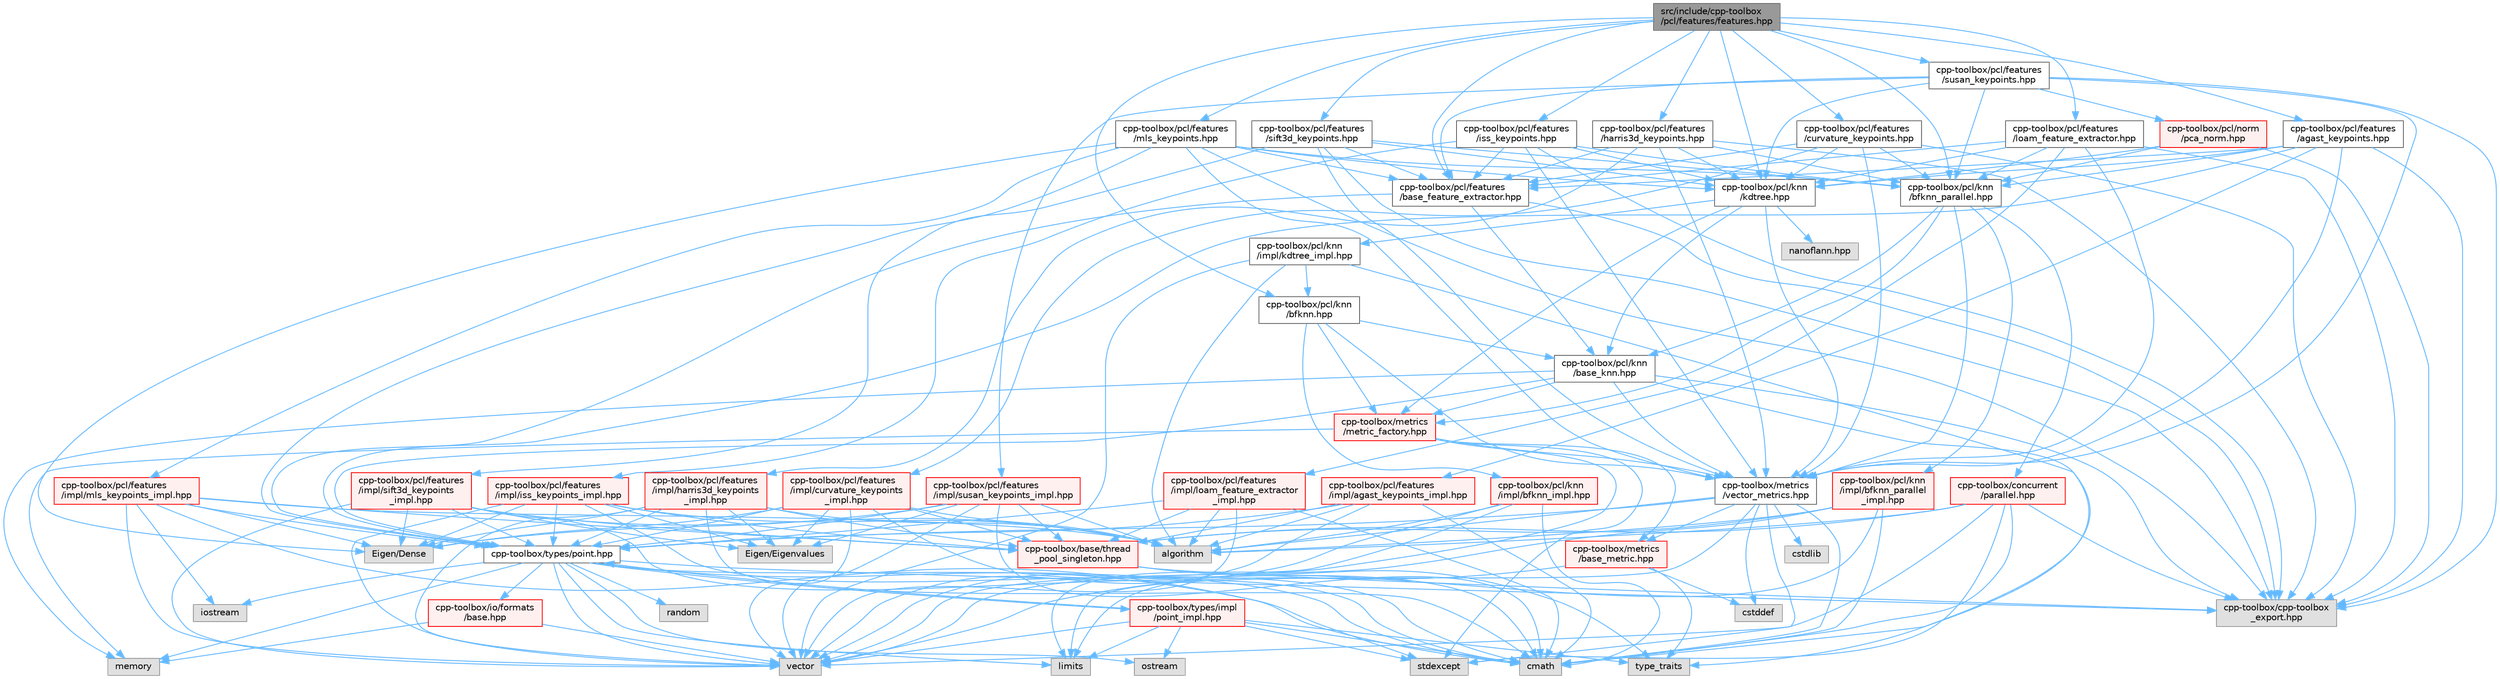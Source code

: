 digraph "src/include/cpp-toolbox/pcl/features/features.hpp"
{
 // LATEX_PDF_SIZE
  bgcolor="transparent";
  edge [fontname=Helvetica,fontsize=10,labelfontname=Helvetica,labelfontsize=10];
  node [fontname=Helvetica,fontsize=10,shape=box,height=0.2,width=0.4];
  Node1 [id="Node000001",label="src/include/cpp-toolbox\l/pcl/features/features.hpp",height=0.2,width=0.4,color="gray40", fillcolor="grey60", style="filled", fontcolor="black",tooltip="PCL特征提取器集合头文件 / PCL feature extractors collection header file."];
  Node1 -> Node2 [id="edge1_Node000001_Node000002",color="steelblue1",style="solid",tooltip=" "];
  Node2 [id="Node000002",label="cpp-toolbox/pcl/features\l/base_feature_extractor.hpp",height=0.2,width=0.4,color="grey40", fillcolor="white", style="filled",URL="$base__feature__extractor_8hpp.html",tooltip=" "];
  Node2 -> Node3 [id="edge2_Node000002_Node000003",color="steelblue1",style="solid",tooltip=" "];
  Node3 [id="Node000003",label="cpp-toolbox/cpp-toolbox\l_export.hpp",height=0.2,width=0.4,color="grey60", fillcolor="#E0E0E0", style="filled",tooltip=" "];
  Node2 -> Node4 [id="edge3_Node000002_Node000004",color="steelblue1",style="solid",tooltip=" "];
  Node4 [id="Node000004",label="cpp-toolbox/pcl/knn\l/base_knn.hpp",height=0.2,width=0.4,color="grey40", fillcolor="white", style="filled",URL="$base__knn_8hpp.html",tooltip=" "];
  Node4 -> Node5 [id="edge4_Node000004_Node000005",color="steelblue1",style="solid",tooltip=" "];
  Node5 [id="Node000005",label="memory",height=0.2,width=0.4,color="grey60", fillcolor="#E0E0E0", style="filled",tooltip=" "];
  Node4 -> Node6 [id="edge5_Node000004_Node000006",color="steelblue1",style="solid",tooltip=" "];
  Node6 [id="Node000006",label="type_traits",height=0.2,width=0.4,color="grey60", fillcolor="#E0E0E0", style="filled",tooltip=" "];
  Node4 -> Node3 [id="edge6_Node000004_Node000003",color="steelblue1",style="solid",tooltip=" "];
  Node4 -> Node7 [id="edge7_Node000004_Node000007",color="steelblue1",style="solid",tooltip=" "];
  Node7 [id="Node000007",label="cpp-toolbox/types/point.hpp",height=0.2,width=0.4,color="grey40", fillcolor="white", style="filled",URL="$point_8hpp.html",tooltip=" "];
  Node7 -> Node8 [id="edge8_Node000007_Node000008",color="steelblue1",style="solid",tooltip=" "];
  Node8 [id="Node000008",label="cmath",height=0.2,width=0.4,color="grey60", fillcolor="#E0E0E0", style="filled",tooltip=" "];
  Node7 -> Node9 [id="edge9_Node000007_Node000009",color="steelblue1",style="solid",tooltip=" "];
  Node9 [id="Node000009",label="iostream",height=0.2,width=0.4,color="grey60", fillcolor="#E0E0E0", style="filled",tooltip=" "];
  Node7 -> Node10 [id="edge10_Node000007_Node000010",color="steelblue1",style="solid",tooltip=" "];
  Node10 [id="Node000010",label="limits",height=0.2,width=0.4,color="grey60", fillcolor="#E0E0E0", style="filled",tooltip=" "];
  Node7 -> Node5 [id="edge11_Node000007_Node000005",color="steelblue1",style="solid",tooltip=" "];
  Node7 -> Node11 [id="edge12_Node000007_Node000011",color="steelblue1",style="solid",tooltip=" "];
  Node11 [id="Node000011",label="ostream",height=0.2,width=0.4,color="grey60", fillcolor="#E0E0E0", style="filled",tooltip=" "];
  Node7 -> Node12 [id="edge13_Node000007_Node000012",color="steelblue1",style="solid",tooltip=" "];
  Node12 [id="Node000012",label="random",height=0.2,width=0.4,color="grey60", fillcolor="#E0E0E0", style="filled",tooltip=" "];
  Node7 -> Node13 [id="edge14_Node000007_Node000013",color="steelblue1",style="solid",tooltip=" "];
  Node13 [id="Node000013",label="stdexcept",height=0.2,width=0.4,color="grey60", fillcolor="#E0E0E0", style="filled",tooltip=" "];
  Node7 -> Node14 [id="edge15_Node000007_Node000014",color="steelblue1",style="solid",tooltip=" "];
  Node14 [id="Node000014",label="vector",height=0.2,width=0.4,color="grey60", fillcolor="#E0E0E0", style="filled",tooltip=" "];
  Node7 -> Node3 [id="edge16_Node000007_Node000003",color="steelblue1",style="solid",tooltip=" "];
  Node7 -> Node15 [id="edge17_Node000007_Node000015",color="steelblue1",style="solid",tooltip=" "];
  Node15 [id="Node000015",label="cpp-toolbox/io/formats\l/base.hpp",height=0.2,width=0.4,color="red", fillcolor="#FFF0F0", style="filled",URL="$io_2formats_2base_8hpp.html",tooltip=" "];
  Node15 -> Node5 [id="edge18_Node000015_Node000005",color="steelblue1",style="solid",tooltip=" "];
  Node15 -> Node14 [id="edge19_Node000015_Node000014",color="steelblue1",style="solid",tooltip=" "];
  Node7 -> Node25 [id="edge20_Node000007_Node000025",color="steelblue1",style="solid",tooltip=" "];
  Node25 [id="Node000025",label="cpp-toolbox/types/impl\l/point_impl.hpp",height=0.2,width=0.4,color="red", fillcolor="#FFF0F0", style="filled",URL="$point__impl_8hpp.html",tooltip=" "];
  Node25 -> Node8 [id="edge21_Node000025_Node000008",color="steelblue1",style="solid",tooltip=" "];
  Node25 -> Node10 [id="edge22_Node000025_Node000010",color="steelblue1",style="solid",tooltip=" "];
  Node25 -> Node11 [id="edge23_Node000025_Node000011",color="steelblue1",style="solid",tooltip=" "];
  Node25 -> Node13 [id="edge24_Node000025_Node000013",color="steelblue1",style="solid",tooltip=" "];
  Node25 -> Node6 [id="edge25_Node000025_Node000006",color="steelblue1",style="solid",tooltip=" "];
  Node25 -> Node14 [id="edge26_Node000025_Node000014",color="steelblue1",style="solid",tooltip=" "];
  Node25 -> Node7 [id="edge27_Node000025_Node000007",color="steelblue1",style="solid",tooltip=" "];
  Node4 -> Node27 [id="edge28_Node000004_Node000027",color="steelblue1",style="solid",tooltip=" "];
  Node27 [id="Node000027",label="cpp-toolbox/metrics\l/vector_metrics.hpp",height=0.2,width=0.4,color="grey40", fillcolor="white", style="filled",URL="$vector__metrics_8hpp.html",tooltip=" "];
  Node27 -> Node28 [id="edge29_Node000027_Node000028",color="steelblue1",style="solid",tooltip=" "];
  Node28 [id="Node000028",label="algorithm",height=0.2,width=0.4,color="grey60", fillcolor="#E0E0E0", style="filled",tooltip=" "];
  Node27 -> Node8 [id="edge30_Node000027_Node000008",color="steelblue1",style="solid",tooltip=" "];
  Node27 -> Node29 [id="edge31_Node000027_Node000029",color="steelblue1",style="solid",tooltip=" "];
  Node29 [id="Node000029",label="cstddef",height=0.2,width=0.4,color="grey60", fillcolor="#E0E0E0", style="filled",tooltip=" "];
  Node27 -> Node30 [id="edge32_Node000027_Node000030",color="steelblue1",style="solid",tooltip=" "];
  Node30 [id="Node000030",label="cstdlib",height=0.2,width=0.4,color="grey60", fillcolor="#E0E0E0", style="filled",tooltip=" "];
  Node27 -> Node10 [id="edge33_Node000027_Node000010",color="steelblue1",style="solid",tooltip=" "];
  Node27 -> Node13 [id="edge34_Node000027_Node000013",color="steelblue1",style="solid",tooltip=" "];
  Node27 -> Node31 [id="edge35_Node000027_Node000031",color="steelblue1",style="solid",tooltip=" "];
  Node31 [id="Node000031",label="cpp-toolbox/metrics\l/base_metric.hpp",height=0.2,width=0.4,color="red", fillcolor="#FFF0F0", style="filled",URL="$base__metric_8hpp.html",tooltip=" "];
  Node31 -> Node29 [id="edge36_Node000031_Node000029",color="steelblue1",style="solid",tooltip=" "];
  Node31 -> Node14 [id="edge37_Node000031_Node000014",color="steelblue1",style="solid",tooltip=" "];
  Node31 -> Node6 [id="edge38_Node000031_Node000006",color="steelblue1",style="solid",tooltip=" "];
  Node27 -> Node7 [id="edge39_Node000027_Node000007",color="steelblue1",style="solid",tooltip=" "];
  Node4 -> Node33 [id="edge40_Node000004_Node000033",color="steelblue1",style="solid",tooltip=" "];
  Node33 [id="Node000033",label="cpp-toolbox/metrics\l/metric_factory.hpp",height=0.2,width=0.4,color="red", fillcolor="#FFF0F0", style="filled",URL="$metric__factory_8hpp.html",tooltip=" "];
  Node33 -> Node5 [id="edge41_Node000033_Node000005",color="steelblue1",style="solid",tooltip=" "];
  Node33 -> Node13 [id="edge42_Node000033_Node000013",color="steelblue1",style="solid",tooltip=" "];
  Node33 -> Node14 [id="edge43_Node000033_Node000014",color="steelblue1",style="solid",tooltip=" "];
  Node33 -> Node31 [id="edge44_Node000033_Node000031",color="steelblue1",style="solid",tooltip=" "];
  Node33 -> Node27 [id="edge45_Node000033_Node000027",color="steelblue1",style="solid",tooltip=" "];
  Node2 -> Node7 [id="edge46_Node000002_Node000007",color="steelblue1",style="solid",tooltip=" "];
  Node1 -> Node40 [id="edge47_Node000001_Node000040",color="steelblue1",style="solid",tooltip=" "];
  Node40 [id="Node000040",label="cpp-toolbox/pcl/features\l/curvature_keypoints.hpp",height=0.2,width=0.4,color="grey40", fillcolor="white", style="filled",URL="$curvature__keypoints_8hpp.html",tooltip=" "];
  Node40 -> Node3 [id="edge48_Node000040_Node000003",color="steelblue1",style="solid",tooltip=" "];
  Node40 -> Node2 [id="edge49_Node000040_Node000002",color="steelblue1",style="solid",tooltip=" "];
  Node40 -> Node41 [id="edge50_Node000040_Node000041",color="steelblue1",style="solid",tooltip=" "];
  Node41 [id="Node000041",label="cpp-toolbox/pcl/knn\l/kdtree.hpp",height=0.2,width=0.4,color="grey40", fillcolor="white", style="filled",URL="$kdtree_8hpp.html",tooltip=" "];
  Node41 -> Node4 [id="edge51_Node000041_Node000004",color="steelblue1",style="solid",tooltip=" "];
  Node41 -> Node33 [id="edge52_Node000041_Node000033",color="steelblue1",style="solid",tooltip=" "];
  Node41 -> Node27 [id="edge53_Node000041_Node000027",color="steelblue1",style="solid",tooltip=" "];
  Node41 -> Node42 [id="edge54_Node000041_Node000042",color="steelblue1",style="solid",tooltip=" "];
  Node42 [id="Node000042",label="nanoflann.hpp",height=0.2,width=0.4,color="grey60", fillcolor="#E0E0E0", style="filled",tooltip=" "];
  Node41 -> Node43 [id="edge55_Node000041_Node000043",color="steelblue1",style="solid",tooltip=" "];
  Node43 [id="Node000043",label="cpp-toolbox/pcl/knn\l/impl/kdtree_impl.hpp",height=0.2,width=0.4,color="grey40", fillcolor="white", style="filled",URL="$kdtree__impl_8hpp.html",tooltip=" "];
  Node43 -> Node28 [id="edge56_Node000043_Node000028",color="steelblue1",style="solid",tooltip=" "];
  Node43 -> Node8 [id="edge57_Node000043_Node000008",color="steelblue1",style="solid",tooltip=" "];
  Node43 -> Node14 [id="edge58_Node000043_Node000014",color="steelblue1",style="solid",tooltip=" "];
  Node43 -> Node44 [id="edge59_Node000043_Node000044",color="steelblue1",style="solid",tooltip=" "];
  Node44 [id="Node000044",label="cpp-toolbox/pcl/knn\l/bfknn.hpp",height=0.2,width=0.4,color="grey40", fillcolor="white", style="filled",URL="$bfknn_8hpp.html",tooltip=" "];
  Node44 -> Node4 [id="edge60_Node000044_Node000004",color="steelblue1",style="solid",tooltip=" "];
  Node44 -> Node33 [id="edge61_Node000044_Node000033",color="steelblue1",style="solid",tooltip=" "];
  Node44 -> Node27 [id="edge62_Node000044_Node000027",color="steelblue1",style="solid",tooltip=" "];
  Node44 -> Node45 [id="edge63_Node000044_Node000045",color="steelblue1",style="solid",tooltip=" "];
  Node45 [id="Node000045",label="cpp-toolbox/pcl/knn\l/impl/bfknn_impl.hpp",height=0.2,width=0.4,color="red", fillcolor="#FFF0F0", style="filled",URL="$bfknn__impl_8hpp.html",tooltip=" "];
  Node45 -> Node28 [id="edge64_Node000045_Node000028",color="steelblue1",style="solid",tooltip=" "];
  Node45 -> Node8 [id="edge65_Node000045_Node000008",color="steelblue1",style="solid",tooltip=" "];
  Node45 -> Node10 [id="edge66_Node000045_Node000010",color="steelblue1",style="solid",tooltip=" "];
  Node45 -> Node14 [id="edge67_Node000045_Node000014",color="steelblue1",style="solid",tooltip=" "];
  Node40 -> Node47 [id="edge68_Node000040_Node000047",color="steelblue1",style="solid",tooltip=" "];
  Node47 [id="Node000047",label="cpp-toolbox/pcl/knn\l/bfknn_parallel.hpp",height=0.2,width=0.4,color="grey40", fillcolor="white", style="filled",URL="$bfknn__parallel_8hpp.html",tooltip=" "];
  Node47 -> Node48 [id="edge69_Node000047_Node000048",color="steelblue1",style="solid",tooltip=" "];
  Node48 [id="Node000048",label="cpp-toolbox/concurrent\l/parallel.hpp",height=0.2,width=0.4,color="red", fillcolor="#FFF0F0", style="filled",URL="$parallel_8hpp.html",tooltip=" "];
  Node48 -> Node28 [id="edge70_Node000048_Node000028",color="steelblue1",style="solid",tooltip=" "];
  Node48 -> Node8 [id="edge71_Node000048_Node000008",color="steelblue1",style="solid",tooltip=" "];
  Node48 -> Node13 [id="edge72_Node000048_Node000013",color="steelblue1",style="solid",tooltip=" "];
  Node48 -> Node14 [id="edge73_Node000048_Node000014",color="steelblue1",style="solid",tooltip=" "];
  Node48 -> Node3 [id="edge74_Node000048_Node000003",color="steelblue1",style="solid",tooltip=" "];
  Node48 -> Node50 [id="edge75_Node000048_Node000050",color="steelblue1",style="solid",tooltip=" "];
  Node50 [id="Node000050",label="cpp-toolbox/base/thread\l_pool_singleton.hpp",height=0.2,width=0.4,color="red", fillcolor="#FFF0F0", style="filled",URL="$thread__pool__singleton_8hpp.html",tooltip=" "];
  Node50 -> Node6 [id="edge76_Node000050_Node000006",color="steelblue1",style="solid",tooltip=" "];
  Node50 -> Node3 [id="edge77_Node000050_Node000003",color="steelblue1",style="solid",tooltip=" "];
  Node47 -> Node4 [id="edge78_Node000047_Node000004",color="steelblue1",style="solid",tooltip=" "];
  Node47 -> Node33 [id="edge79_Node000047_Node000033",color="steelblue1",style="solid",tooltip=" "];
  Node47 -> Node27 [id="edge80_Node000047_Node000027",color="steelblue1",style="solid",tooltip=" "];
  Node47 -> Node59 [id="edge81_Node000047_Node000059",color="steelblue1",style="solid",tooltip=" "];
  Node59 [id="Node000059",label="cpp-toolbox/pcl/knn\l/impl/bfknn_parallel\l_impl.hpp",height=0.2,width=0.4,color="red", fillcolor="#FFF0F0", style="filled",URL="$bfknn__parallel__impl_8hpp.html",tooltip=" "];
  Node59 -> Node28 [id="edge82_Node000059_Node000028",color="steelblue1",style="solid",tooltip=" "];
  Node59 -> Node8 [id="edge83_Node000059_Node000008",color="steelblue1",style="solid",tooltip=" "];
  Node59 -> Node10 [id="edge84_Node000059_Node000010",color="steelblue1",style="solid",tooltip=" "];
  Node59 -> Node14 [id="edge85_Node000059_Node000014",color="steelblue1",style="solid",tooltip=" "];
  Node59 -> Node50 [id="edge86_Node000059_Node000050",color="steelblue1",style="solid",tooltip=" "];
  Node40 -> Node27 [id="edge87_Node000040_Node000027",color="steelblue1",style="solid",tooltip=" "];
  Node40 -> Node60 [id="edge88_Node000040_Node000060",color="steelblue1",style="solid",tooltip=" "];
  Node60 [id="Node000060",label="cpp-toolbox/pcl/features\l/impl/curvature_keypoints\l_impl.hpp",height=0.2,width=0.4,color="red", fillcolor="#FFF0F0", style="filled",URL="$curvature__keypoints__impl_8hpp.html",tooltip=" "];
  Node60 -> Node50 [id="edge89_Node000060_Node000050",color="steelblue1",style="solid",tooltip=" "];
  Node60 -> Node7 [id="edge90_Node000060_Node000007",color="steelblue1",style="solid",tooltip=" "];
  Node60 -> Node61 [id="edge91_Node000060_Node000061",color="steelblue1",style="solid",tooltip=" "];
  Node61 [id="Node000061",label="Eigen/Dense",height=0.2,width=0.4,color="grey60", fillcolor="#E0E0E0", style="filled",tooltip=" "];
  Node60 -> Node62 [id="edge92_Node000060_Node000062",color="steelblue1",style="solid",tooltip=" "];
  Node62 [id="Node000062",label="Eigen/Eigenvalues",height=0.2,width=0.4,color="grey60", fillcolor="#E0E0E0", style="filled",tooltip=" "];
  Node60 -> Node28 [id="edge93_Node000060_Node000028",color="steelblue1",style="solid",tooltip=" "];
  Node60 -> Node8 [id="edge94_Node000060_Node000008",color="steelblue1",style="solid",tooltip=" "];
  Node60 -> Node14 [id="edge95_Node000060_Node000014",color="steelblue1",style="solid",tooltip=" "];
  Node1 -> Node63 [id="edge96_Node000001_Node000063",color="steelblue1",style="solid",tooltip=" "];
  Node63 [id="Node000063",label="cpp-toolbox/pcl/features\l/iss_keypoints.hpp",height=0.2,width=0.4,color="grey40", fillcolor="white", style="filled",URL="$iss__keypoints_8hpp.html",tooltip=" "];
  Node63 -> Node3 [id="edge97_Node000063_Node000003",color="steelblue1",style="solid",tooltip=" "];
  Node63 -> Node2 [id="edge98_Node000063_Node000002",color="steelblue1",style="solid",tooltip=" "];
  Node63 -> Node41 [id="edge99_Node000063_Node000041",color="steelblue1",style="solid",tooltip=" "];
  Node63 -> Node47 [id="edge100_Node000063_Node000047",color="steelblue1",style="solid",tooltip=" "];
  Node63 -> Node27 [id="edge101_Node000063_Node000027",color="steelblue1",style="solid",tooltip=" "];
  Node63 -> Node64 [id="edge102_Node000063_Node000064",color="steelblue1",style="solid",tooltip=" "];
  Node64 [id="Node000064",label="cpp-toolbox/pcl/features\l/impl/iss_keypoints_impl.hpp",height=0.2,width=0.4,color="red", fillcolor="#FFF0F0", style="filled",URL="$iss__keypoints__impl_8hpp.html",tooltip=" "];
  Node64 -> Node50 [id="edge103_Node000064_Node000050",color="steelblue1",style="solid",tooltip=" "];
  Node64 -> Node7 [id="edge104_Node000064_Node000007",color="steelblue1",style="solid",tooltip=" "];
  Node64 -> Node61 [id="edge105_Node000064_Node000061",color="steelblue1",style="solid",tooltip=" "];
  Node64 -> Node62 [id="edge106_Node000064_Node000062",color="steelblue1",style="solid",tooltip=" "];
  Node64 -> Node28 [id="edge107_Node000064_Node000028",color="steelblue1",style="solid",tooltip=" "];
  Node64 -> Node8 [id="edge108_Node000064_Node000008",color="steelblue1",style="solid",tooltip=" "];
  Node64 -> Node14 [id="edge109_Node000064_Node000014",color="steelblue1",style="solid",tooltip=" "];
  Node1 -> Node65 [id="edge110_Node000001_Node000065",color="steelblue1",style="solid",tooltip=" "];
  Node65 [id="Node000065",label="cpp-toolbox/pcl/features\l/harris3d_keypoints.hpp",height=0.2,width=0.4,color="grey40", fillcolor="white", style="filled",URL="$harris3d__keypoints_8hpp.html",tooltip=" "];
  Node65 -> Node3 [id="edge111_Node000065_Node000003",color="steelblue1",style="solid",tooltip=" "];
  Node65 -> Node2 [id="edge112_Node000065_Node000002",color="steelblue1",style="solid",tooltip=" "];
  Node65 -> Node41 [id="edge113_Node000065_Node000041",color="steelblue1",style="solid",tooltip=" "];
  Node65 -> Node47 [id="edge114_Node000065_Node000047",color="steelblue1",style="solid",tooltip=" "];
  Node65 -> Node27 [id="edge115_Node000065_Node000027",color="steelblue1",style="solid",tooltip=" "];
  Node65 -> Node66 [id="edge116_Node000065_Node000066",color="steelblue1",style="solid",tooltip=" "];
  Node66 [id="Node000066",label="cpp-toolbox/pcl/features\l/impl/harris3d_keypoints\l_impl.hpp",height=0.2,width=0.4,color="red", fillcolor="#FFF0F0", style="filled",URL="$harris3d__keypoints__impl_8hpp.html",tooltip=" "];
  Node66 -> Node50 [id="edge117_Node000066_Node000050",color="steelblue1",style="solid",tooltip=" "];
  Node66 -> Node7 [id="edge118_Node000066_Node000007",color="steelblue1",style="solid",tooltip=" "];
  Node66 -> Node61 [id="edge119_Node000066_Node000061",color="steelblue1",style="solid",tooltip=" "];
  Node66 -> Node62 [id="edge120_Node000066_Node000062",color="steelblue1",style="solid",tooltip=" "];
  Node66 -> Node28 [id="edge121_Node000066_Node000028",color="steelblue1",style="solid",tooltip=" "];
  Node66 -> Node8 [id="edge122_Node000066_Node000008",color="steelblue1",style="solid",tooltip=" "];
  Node66 -> Node14 [id="edge123_Node000066_Node000014",color="steelblue1",style="solid",tooltip=" "];
  Node1 -> Node67 [id="edge124_Node000001_Node000067",color="steelblue1",style="solid",tooltip=" "];
  Node67 [id="Node000067",label="cpp-toolbox/pcl/features\l/sift3d_keypoints.hpp",height=0.2,width=0.4,color="grey40", fillcolor="white", style="filled",URL="$sift3d__keypoints_8hpp.html",tooltip=" "];
  Node67 -> Node3 [id="edge125_Node000067_Node000003",color="steelblue1",style="solid",tooltip=" "];
  Node67 -> Node2 [id="edge126_Node000067_Node000002",color="steelblue1",style="solid",tooltip=" "];
  Node67 -> Node41 [id="edge127_Node000067_Node000041",color="steelblue1",style="solid",tooltip=" "];
  Node67 -> Node47 [id="edge128_Node000067_Node000047",color="steelblue1",style="solid",tooltip=" "];
  Node67 -> Node27 [id="edge129_Node000067_Node000027",color="steelblue1",style="solid",tooltip=" "];
  Node67 -> Node68 [id="edge130_Node000067_Node000068",color="steelblue1",style="solid",tooltip=" "];
  Node68 [id="Node000068",label="cpp-toolbox/pcl/features\l/impl/sift3d_keypoints\l_impl.hpp",height=0.2,width=0.4,color="red", fillcolor="#FFF0F0", style="filled",URL="$sift3d__keypoints__impl_8hpp.html",tooltip=" "];
  Node68 -> Node50 [id="edge131_Node000068_Node000050",color="steelblue1",style="solid",tooltip=" "];
  Node68 -> Node7 [id="edge132_Node000068_Node000007",color="steelblue1",style="solid",tooltip=" "];
  Node68 -> Node61 [id="edge133_Node000068_Node000061",color="steelblue1",style="solid",tooltip=" "];
  Node68 -> Node62 [id="edge134_Node000068_Node000062",color="steelblue1",style="solid",tooltip=" "];
  Node68 -> Node28 [id="edge135_Node000068_Node000028",color="steelblue1",style="solid",tooltip=" "];
  Node68 -> Node8 [id="edge136_Node000068_Node000008",color="steelblue1",style="solid",tooltip=" "];
  Node68 -> Node14 [id="edge137_Node000068_Node000014",color="steelblue1",style="solid",tooltip=" "];
  Node1 -> Node69 [id="edge138_Node000001_Node000069",color="steelblue1",style="solid",tooltip=" "];
  Node69 [id="Node000069",label="cpp-toolbox/pcl/features\l/loam_feature_extractor.hpp",height=0.2,width=0.4,color="grey40", fillcolor="white", style="filled",URL="$loam__feature__extractor_8hpp.html",tooltip=" "];
  Node69 -> Node3 [id="edge139_Node000069_Node000003",color="steelblue1",style="solid",tooltip=" "];
  Node69 -> Node2 [id="edge140_Node000069_Node000002",color="steelblue1",style="solid",tooltip=" "];
  Node69 -> Node41 [id="edge141_Node000069_Node000041",color="steelblue1",style="solid",tooltip=" "];
  Node69 -> Node47 [id="edge142_Node000069_Node000047",color="steelblue1",style="solid",tooltip=" "];
  Node69 -> Node27 [id="edge143_Node000069_Node000027",color="steelblue1",style="solid",tooltip=" "];
  Node69 -> Node70 [id="edge144_Node000069_Node000070",color="steelblue1",style="solid",tooltip=" "];
  Node70 [id="Node000070",label="cpp-toolbox/pcl/features\l/impl/loam_feature_extractor\l_impl.hpp",height=0.2,width=0.4,color="red", fillcolor="#FFF0F0", style="filled",URL="$loam__feature__extractor__impl_8hpp.html",tooltip=" "];
  Node70 -> Node50 [id="edge145_Node000070_Node000050",color="steelblue1",style="solid",tooltip=" "];
  Node70 -> Node7 [id="edge146_Node000070_Node000007",color="steelblue1",style="solid",tooltip=" "];
  Node70 -> Node28 [id="edge147_Node000070_Node000028",color="steelblue1",style="solid",tooltip=" "];
  Node70 -> Node8 [id="edge148_Node000070_Node000008",color="steelblue1",style="solid",tooltip=" "];
  Node70 -> Node14 [id="edge149_Node000070_Node000014",color="steelblue1",style="solid",tooltip=" "];
  Node1 -> Node71 [id="edge150_Node000001_Node000071",color="steelblue1",style="solid",tooltip=" "];
  Node71 [id="Node000071",label="cpp-toolbox/pcl/features\l/susan_keypoints.hpp",height=0.2,width=0.4,color="grey40", fillcolor="white", style="filled",URL="$susan__keypoints_8hpp.html",tooltip=" "];
  Node71 -> Node3 [id="edge151_Node000071_Node000003",color="steelblue1",style="solid",tooltip=" "];
  Node71 -> Node2 [id="edge152_Node000071_Node000002",color="steelblue1",style="solid",tooltip=" "];
  Node71 -> Node72 [id="edge153_Node000071_Node000072",color="steelblue1",style="solid",tooltip=" "];
  Node72 [id="Node000072",label="cpp-toolbox/pcl/norm\l/pca_norm.hpp",height=0.2,width=0.4,color="red", fillcolor="#FFF0F0", style="filled",URL="$pca__norm_8hpp.html",tooltip=" "];
  Node72 -> Node3 [id="edge154_Node000072_Node000003",color="steelblue1",style="solid",tooltip=" "];
  Node72 -> Node47 [id="edge155_Node000072_Node000047",color="steelblue1",style="solid",tooltip=" "];
  Node72 -> Node41 [id="edge156_Node000072_Node000041",color="steelblue1",style="solid",tooltip=" "];
  Node71 -> Node41 [id="edge157_Node000071_Node000041",color="steelblue1",style="solid",tooltip=" "];
  Node71 -> Node47 [id="edge158_Node000071_Node000047",color="steelblue1",style="solid",tooltip=" "];
  Node71 -> Node27 [id="edge159_Node000071_Node000027",color="steelblue1",style="solid",tooltip=" "];
  Node71 -> Node75 [id="edge160_Node000071_Node000075",color="steelblue1",style="solid",tooltip=" "];
  Node75 [id="Node000075",label="cpp-toolbox/pcl/features\l/impl/susan_keypoints_impl.hpp",height=0.2,width=0.4,color="red", fillcolor="#FFF0F0", style="filled",URL="$susan__keypoints__impl_8hpp.html",tooltip=" "];
  Node75 -> Node50 [id="edge161_Node000075_Node000050",color="steelblue1",style="solid",tooltip=" "];
  Node75 -> Node7 [id="edge162_Node000075_Node000007",color="steelblue1",style="solid",tooltip=" "];
  Node75 -> Node61 [id="edge163_Node000075_Node000061",color="steelblue1",style="solid",tooltip=" "];
  Node75 -> Node62 [id="edge164_Node000075_Node000062",color="steelblue1",style="solid",tooltip=" "];
  Node75 -> Node28 [id="edge165_Node000075_Node000028",color="steelblue1",style="solid",tooltip=" "];
  Node75 -> Node8 [id="edge166_Node000075_Node000008",color="steelblue1",style="solid",tooltip=" "];
  Node75 -> Node14 [id="edge167_Node000075_Node000014",color="steelblue1",style="solid",tooltip=" "];
  Node1 -> Node76 [id="edge168_Node000001_Node000076",color="steelblue1",style="solid",tooltip=" "];
  Node76 [id="Node000076",label="cpp-toolbox/pcl/features\l/agast_keypoints.hpp",height=0.2,width=0.4,color="grey40", fillcolor="white", style="filled",URL="$agast__keypoints_8hpp.html",tooltip=" "];
  Node76 -> Node3 [id="edge169_Node000076_Node000003",color="steelblue1",style="solid",tooltip=" "];
  Node76 -> Node2 [id="edge170_Node000076_Node000002",color="steelblue1",style="solid",tooltip=" "];
  Node76 -> Node41 [id="edge171_Node000076_Node000041",color="steelblue1",style="solid",tooltip=" "];
  Node76 -> Node47 [id="edge172_Node000076_Node000047",color="steelblue1",style="solid",tooltip=" "];
  Node76 -> Node7 [id="edge173_Node000076_Node000007",color="steelblue1",style="solid",tooltip=" "];
  Node76 -> Node27 [id="edge174_Node000076_Node000027",color="steelblue1",style="solid",tooltip=" "];
  Node76 -> Node77 [id="edge175_Node000076_Node000077",color="steelblue1",style="solid",tooltip=" "];
  Node77 [id="Node000077",label="cpp-toolbox/pcl/features\l/impl/agast_keypoints_impl.hpp",height=0.2,width=0.4,color="red", fillcolor="#FFF0F0", style="filled",URL="$agast__keypoints__impl_8hpp.html",tooltip=" "];
  Node77 -> Node50 [id="edge176_Node000077_Node000050",color="steelblue1",style="solid",tooltip=" "];
  Node77 -> Node7 [id="edge177_Node000077_Node000007",color="steelblue1",style="solid",tooltip=" "];
  Node77 -> Node28 [id="edge178_Node000077_Node000028",color="steelblue1",style="solid",tooltip=" "];
  Node77 -> Node8 [id="edge179_Node000077_Node000008",color="steelblue1",style="solid",tooltip=" "];
  Node77 -> Node14 [id="edge180_Node000077_Node000014",color="steelblue1",style="solid",tooltip=" "];
  Node1 -> Node78 [id="edge181_Node000001_Node000078",color="steelblue1",style="solid",tooltip=" "];
  Node78 [id="Node000078",label="cpp-toolbox/pcl/features\l/mls_keypoints.hpp",height=0.2,width=0.4,color="grey40", fillcolor="white", style="filled",URL="$mls__keypoints_8hpp.html",tooltip=" "];
  Node78 -> Node3 [id="edge182_Node000078_Node000003",color="steelblue1",style="solid",tooltip=" "];
  Node78 -> Node2 [id="edge183_Node000078_Node000002",color="steelblue1",style="solid",tooltip=" "];
  Node78 -> Node41 [id="edge184_Node000078_Node000041",color="steelblue1",style="solid",tooltip=" "];
  Node78 -> Node47 [id="edge185_Node000078_Node000047",color="steelblue1",style="solid",tooltip=" "];
  Node78 -> Node7 [id="edge186_Node000078_Node000007",color="steelblue1",style="solid",tooltip=" "];
  Node78 -> Node27 [id="edge187_Node000078_Node000027",color="steelblue1",style="solid",tooltip=" "];
  Node78 -> Node61 [id="edge188_Node000078_Node000061",color="steelblue1",style="solid",tooltip=" "];
  Node78 -> Node79 [id="edge189_Node000078_Node000079",color="steelblue1",style="solid",tooltip=" "];
  Node79 [id="Node000079",label="cpp-toolbox/pcl/features\l/impl/mls_keypoints_impl.hpp",height=0.2,width=0.4,color="red", fillcolor="#FFF0F0", style="filled",URL="$mls__keypoints__impl_8hpp.html",tooltip=" "];
  Node79 -> Node50 [id="edge190_Node000079_Node000050",color="steelblue1",style="solid",tooltip=" "];
  Node79 -> Node7 [id="edge191_Node000079_Node000007",color="steelblue1",style="solid",tooltip=" "];
  Node79 -> Node61 [id="edge192_Node000079_Node000061",color="steelblue1",style="solid",tooltip=" "];
  Node79 -> Node28 [id="edge193_Node000079_Node000028",color="steelblue1",style="solid",tooltip=" "];
  Node79 -> Node8 [id="edge194_Node000079_Node000008",color="steelblue1",style="solid",tooltip=" "];
  Node79 -> Node14 [id="edge195_Node000079_Node000014",color="steelblue1",style="solid",tooltip=" "];
  Node79 -> Node9 [id="edge196_Node000079_Node000009",color="steelblue1",style="solid",tooltip=" "];
  Node1 -> Node41 [id="edge197_Node000001_Node000041",color="steelblue1",style="solid",tooltip=" "];
  Node1 -> Node44 [id="edge198_Node000001_Node000044",color="steelblue1",style="solid",tooltip=" "];
  Node1 -> Node47 [id="edge199_Node000001_Node000047",color="steelblue1",style="solid",tooltip=" "];
}
